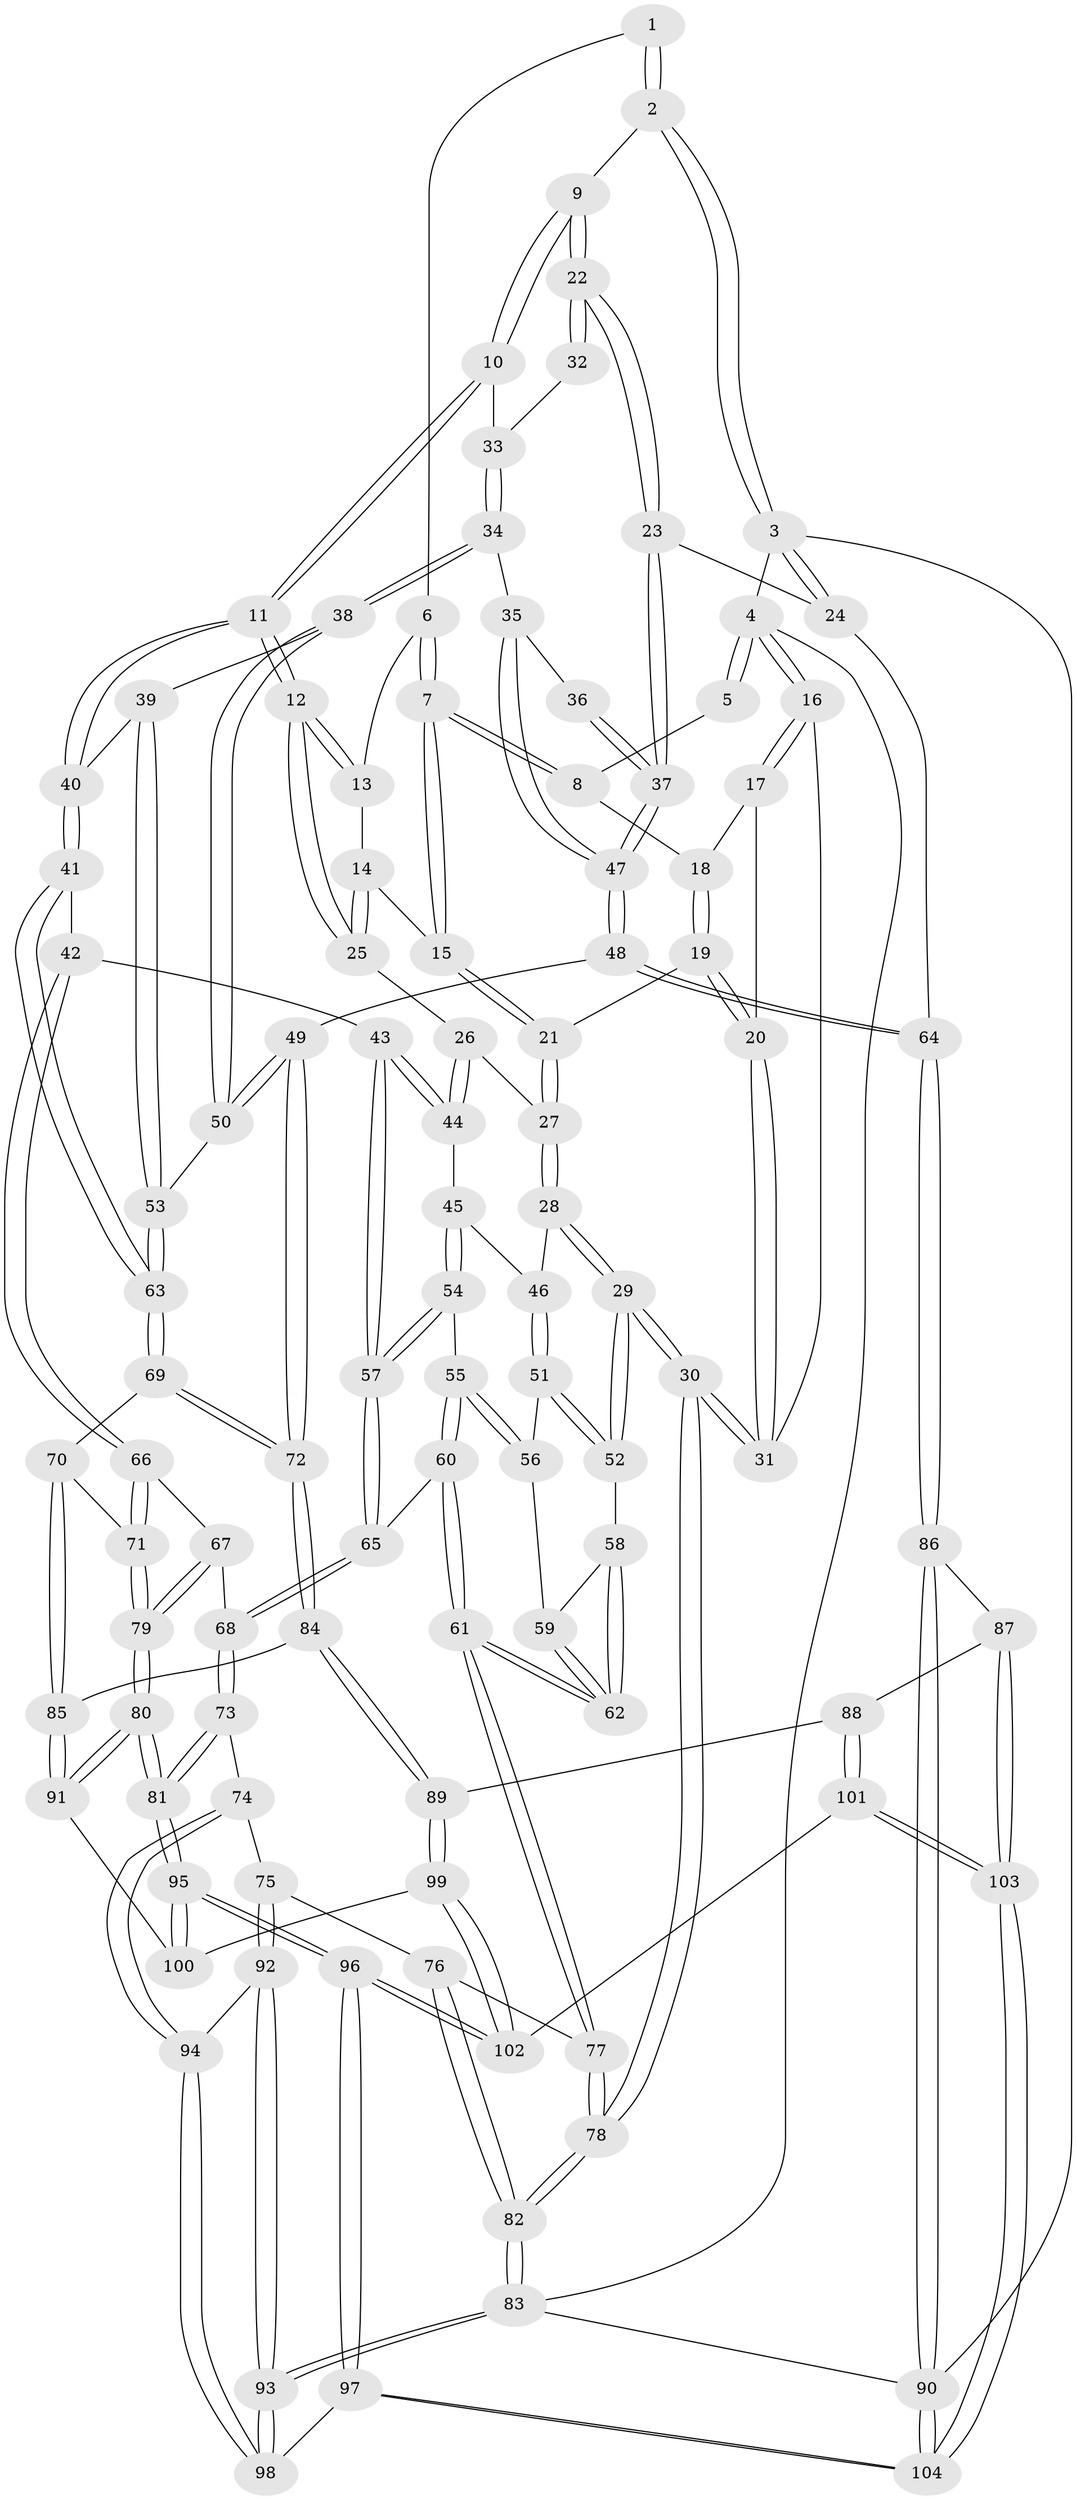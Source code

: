 // Generated by graph-tools (version 1.1) at 2025/03/03/09/25 03:03:13]
// undirected, 104 vertices, 257 edges
graph export_dot {
graph [start="1"]
  node [color=gray90,style=filled];
  1 [pos="+0.4420316464154147+0"];
  2 [pos="+0.6576559479789714+0"];
  3 [pos="+1+0"];
  4 [pos="+0+0"];
  5 [pos="+0.2875226503198459+0"];
  6 [pos="+0.4261919458979897+0"];
  7 [pos="+0.2869312859529079+0.16477457742365623"];
  8 [pos="+0.20828281784551977+0.08207348441561753"];
  9 [pos="+0.6937433121745995+0.021821530714615324"];
  10 [pos="+0.6284689272513786+0.24341968421529867"];
  11 [pos="+0.5187841949173543+0.29549982973322886"];
  12 [pos="+0.5109188065662874+0.293083890613412"];
  13 [pos="+0.426611744326228+0.07624502065475874"];
  14 [pos="+0.31265081793242394+0.20630251412128217"];
  15 [pos="+0.31012403491295876+0.20545612465710503"];
  16 [pos="+0+0.018248737299835557"];
  17 [pos="+0.15803846193345406+0.10689517635303951"];
  18 [pos="+0.190738358341985+0.09464668436417735"];
  19 [pos="+0.19273591715387933+0.2784134885326964"];
  20 [pos="+0.08625413207311496+0.2647694073607241"];
  21 [pos="+0.19641942450855146+0.2800675717923815"];
  22 [pos="+1+0.22696761309415753"];
  23 [pos="+1+0.23625759301965316"];
  24 [pos="+1+0.2143250161021704"];
  25 [pos="+0.4249330339202254+0.2981398311870143"];
  26 [pos="+0.3847942376121097+0.33368382093802396"];
  27 [pos="+0.22906831531158567+0.35762543237035294"];
  28 [pos="+0.21298766985213952+0.41408300994572783"];
  29 [pos="+0+0.42010324576032637"];
  30 [pos="+0+0.3844364998327686"];
  31 [pos="+0+0.3486000200069485"];
  32 [pos="+0.8585033356380005+0.2784047190396124"];
  33 [pos="+0.666906340289776+0.27017977071121957"];
  34 [pos="+0.7153682543318882+0.37156122042126705"];
  35 [pos="+0.775836471625795+0.41657444641765307"];
  36 [pos="+0.8424683607857035+0.3180687939504308"];
  37 [pos="+0.8538599868294415+0.4840640459627583"];
  38 [pos="+0.6666973191802946+0.46099001902196957"];
  39 [pos="+0.6214617176997054+0.4608165856835002"];
  40 [pos="+0.5311670017107154+0.43737789109899194"];
  41 [pos="+0.5248646586399882+0.45462377641782015"];
  42 [pos="+0.4088118738105913+0.5168180847397202"];
  43 [pos="+0.3608055584043068+0.5064592347566276"];
  44 [pos="+0.3744368637637047+0.3645653739324117"];
  45 [pos="+0.26496780894380056+0.45338542229603906"];
  46 [pos="+0.21720784927718545+0.42272636274957065"];
  47 [pos="+0.8344297776157314+0.511803006826181"];
  48 [pos="+0.830357509089548+0.5770149320941255"];
  49 [pos="+0.8239997456047599+0.5859136498060779"];
  50 [pos="+0.7276469249679998+0.5322755639445894"];
  51 [pos="+0.20014220330385568+0.46546579927451004"];
  52 [pos="+0.0028025562580294224+0.5112744369559564"];
  53 [pos="+0.6441485554369544+0.5353921740013917"];
  54 [pos="+0.30509847119201683+0.49932806065029095"];
  55 [pos="+0.23738928742983875+0.5452901808258233"];
  56 [pos="+0.1896108337491452+0.4951948019331217"];
  57 [pos="+0.33902957310755855+0.5134548521209722"];
  58 [pos="+0.017849923021064477+0.522760476092887"];
  59 [pos="+0.189491025069301+0.49530618339971716"];
  60 [pos="+0.22725690672970797+0.5714850360844519"];
  61 [pos="+0.14430467812263173+0.658520308128733"];
  62 [pos="+0.13996255584101838+0.651687442291638"];
  63 [pos="+0.563723047407818+0.5796598044059337"];
  64 [pos="+1+0.5240999483018407"];
  65 [pos="+0.31961349111868237+0.590861373614633"];
  66 [pos="+0.43536492410196165+0.6012995278911409"];
  67 [pos="+0.33295904194367953+0.6239895805541137"];
  68 [pos="+0.32061790820287367+0.6189347264104025"];
  69 [pos="+0.5631789533358018+0.6024316694992167"];
  70 [pos="+0.558461957324163+0.6095494171112128"];
  71 [pos="+0.4926880332823666+0.6696678553682867"];
  72 [pos="+0.810895922409024+0.6396669339507789"];
  73 [pos="+0.22557516204225214+0.7095390881834631"];
  74 [pos="+0.20107193485144625+0.7074038564388493"];
  75 [pos="+0.1618002459864714+0.6884465093265616"];
  76 [pos="+0.15665467716270629+0.6829935040207529"];
  77 [pos="+0.14814441737316356+0.6735221536214441"];
  78 [pos="+0+0.8640152387974576"];
  79 [pos="+0.4662825694544214+0.7635504157176709"];
  80 [pos="+0.4654210266406663+0.777110820911271"];
  81 [pos="+0.42395813351135136+0.8418586397179879"];
  82 [pos="+0+1"];
  83 [pos="+0+1"];
  84 [pos="+0.8127584484955127+0.6736005445324593"];
  85 [pos="+0.6740085918361427+0.7456074012961617"];
  86 [pos="+1+0.8123380788625965"];
  87 [pos="+0.9408755033625852+0.7699981393071874"];
  88 [pos="+0.8566635117917238+0.7349411562452678"];
  89 [pos="+0.848615769175466+0.7281731802105198"];
  90 [pos="+1+1"];
  91 [pos="+0.6472864787366917+0.7701098372893354"];
  92 [pos="+0.07304634664706403+0.8754454152153451"];
  93 [pos="+0+1"];
  94 [pos="+0.1963122663082901+0.8276032102755233"];
  95 [pos="+0.41882809910313334+0.9356265423204596"];
  96 [pos="+0.40306350833168664+1"];
  97 [pos="+0.34894480070634526+1"];
  98 [pos="+0.3318227655744291+1"];
  99 [pos="+0.7098398136610216+0.9095856022618122"];
  100 [pos="+0.6676373004780592+0.8589530648908559"];
  101 [pos="+0.8178059587448396+1"];
  102 [pos="+0.7120436180004014+0.9257823022061294"];
  103 [pos="+0.8739075805517764+1"];
  104 [pos="+0.9372860073476718+1"];
  1 -- 2;
  1 -- 2;
  1 -- 6;
  2 -- 3;
  2 -- 3;
  2 -- 9;
  3 -- 4;
  3 -- 24;
  3 -- 24;
  3 -- 90;
  4 -- 5;
  4 -- 5;
  4 -- 16;
  4 -- 16;
  4 -- 83;
  5 -- 8;
  6 -- 7;
  6 -- 7;
  6 -- 13;
  7 -- 8;
  7 -- 8;
  7 -- 15;
  7 -- 15;
  8 -- 18;
  9 -- 10;
  9 -- 10;
  9 -- 22;
  9 -- 22;
  10 -- 11;
  10 -- 11;
  10 -- 33;
  11 -- 12;
  11 -- 12;
  11 -- 40;
  11 -- 40;
  12 -- 13;
  12 -- 13;
  12 -- 25;
  12 -- 25;
  13 -- 14;
  14 -- 15;
  14 -- 25;
  14 -- 25;
  15 -- 21;
  15 -- 21;
  16 -- 17;
  16 -- 17;
  16 -- 31;
  17 -- 18;
  17 -- 20;
  18 -- 19;
  18 -- 19;
  19 -- 20;
  19 -- 20;
  19 -- 21;
  20 -- 31;
  20 -- 31;
  21 -- 27;
  21 -- 27;
  22 -- 23;
  22 -- 23;
  22 -- 32;
  22 -- 32;
  23 -- 24;
  23 -- 37;
  23 -- 37;
  24 -- 64;
  25 -- 26;
  26 -- 27;
  26 -- 44;
  26 -- 44;
  27 -- 28;
  27 -- 28;
  28 -- 29;
  28 -- 29;
  28 -- 46;
  29 -- 30;
  29 -- 30;
  29 -- 52;
  29 -- 52;
  30 -- 31;
  30 -- 31;
  30 -- 78;
  30 -- 78;
  32 -- 33;
  33 -- 34;
  33 -- 34;
  34 -- 35;
  34 -- 38;
  34 -- 38;
  35 -- 36;
  35 -- 47;
  35 -- 47;
  36 -- 37;
  36 -- 37;
  37 -- 47;
  37 -- 47;
  38 -- 39;
  38 -- 50;
  38 -- 50;
  39 -- 40;
  39 -- 53;
  39 -- 53;
  40 -- 41;
  40 -- 41;
  41 -- 42;
  41 -- 63;
  41 -- 63;
  42 -- 43;
  42 -- 66;
  42 -- 66;
  43 -- 44;
  43 -- 44;
  43 -- 57;
  43 -- 57;
  44 -- 45;
  45 -- 46;
  45 -- 54;
  45 -- 54;
  46 -- 51;
  46 -- 51;
  47 -- 48;
  47 -- 48;
  48 -- 49;
  48 -- 64;
  48 -- 64;
  49 -- 50;
  49 -- 50;
  49 -- 72;
  49 -- 72;
  50 -- 53;
  51 -- 52;
  51 -- 52;
  51 -- 56;
  52 -- 58;
  53 -- 63;
  53 -- 63;
  54 -- 55;
  54 -- 57;
  54 -- 57;
  55 -- 56;
  55 -- 56;
  55 -- 60;
  55 -- 60;
  56 -- 59;
  57 -- 65;
  57 -- 65;
  58 -- 59;
  58 -- 62;
  58 -- 62;
  59 -- 62;
  59 -- 62;
  60 -- 61;
  60 -- 61;
  60 -- 65;
  61 -- 62;
  61 -- 62;
  61 -- 77;
  61 -- 77;
  63 -- 69;
  63 -- 69;
  64 -- 86;
  64 -- 86;
  65 -- 68;
  65 -- 68;
  66 -- 67;
  66 -- 71;
  66 -- 71;
  67 -- 68;
  67 -- 79;
  67 -- 79;
  68 -- 73;
  68 -- 73;
  69 -- 70;
  69 -- 72;
  69 -- 72;
  70 -- 71;
  70 -- 85;
  70 -- 85;
  71 -- 79;
  71 -- 79;
  72 -- 84;
  72 -- 84;
  73 -- 74;
  73 -- 81;
  73 -- 81;
  74 -- 75;
  74 -- 94;
  74 -- 94;
  75 -- 76;
  75 -- 92;
  75 -- 92;
  76 -- 77;
  76 -- 82;
  76 -- 82;
  77 -- 78;
  77 -- 78;
  78 -- 82;
  78 -- 82;
  79 -- 80;
  79 -- 80;
  80 -- 81;
  80 -- 81;
  80 -- 91;
  80 -- 91;
  81 -- 95;
  81 -- 95;
  82 -- 83;
  82 -- 83;
  83 -- 93;
  83 -- 93;
  83 -- 90;
  84 -- 85;
  84 -- 89;
  84 -- 89;
  85 -- 91;
  85 -- 91;
  86 -- 87;
  86 -- 90;
  86 -- 90;
  87 -- 88;
  87 -- 103;
  87 -- 103;
  88 -- 89;
  88 -- 101;
  88 -- 101;
  89 -- 99;
  89 -- 99;
  90 -- 104;
  90 -- 104;
  91 -- 100;
  92 -- 93;
  92 -- 93;
  92 -- 94;
  93 -- 98;
  93 -- 98;
  94 -- 98;
  94 -- 98;
  95 -- 96;
  95 -- 96;
  95 -- 100;
  95 -- 100;
  96 -- 97;
  96 -- 97;
  96 -- 102;
  96 -- 102;
  97 -- 98;
  97 -- 104;
  97 -- 104;
  99 -- 100;
  99 -- 102;
  99 -- 102;
  101 -- 102;
  101 -- 103;
  101 -- 103;
  103 -- 104;
  103 -- 104;
}
